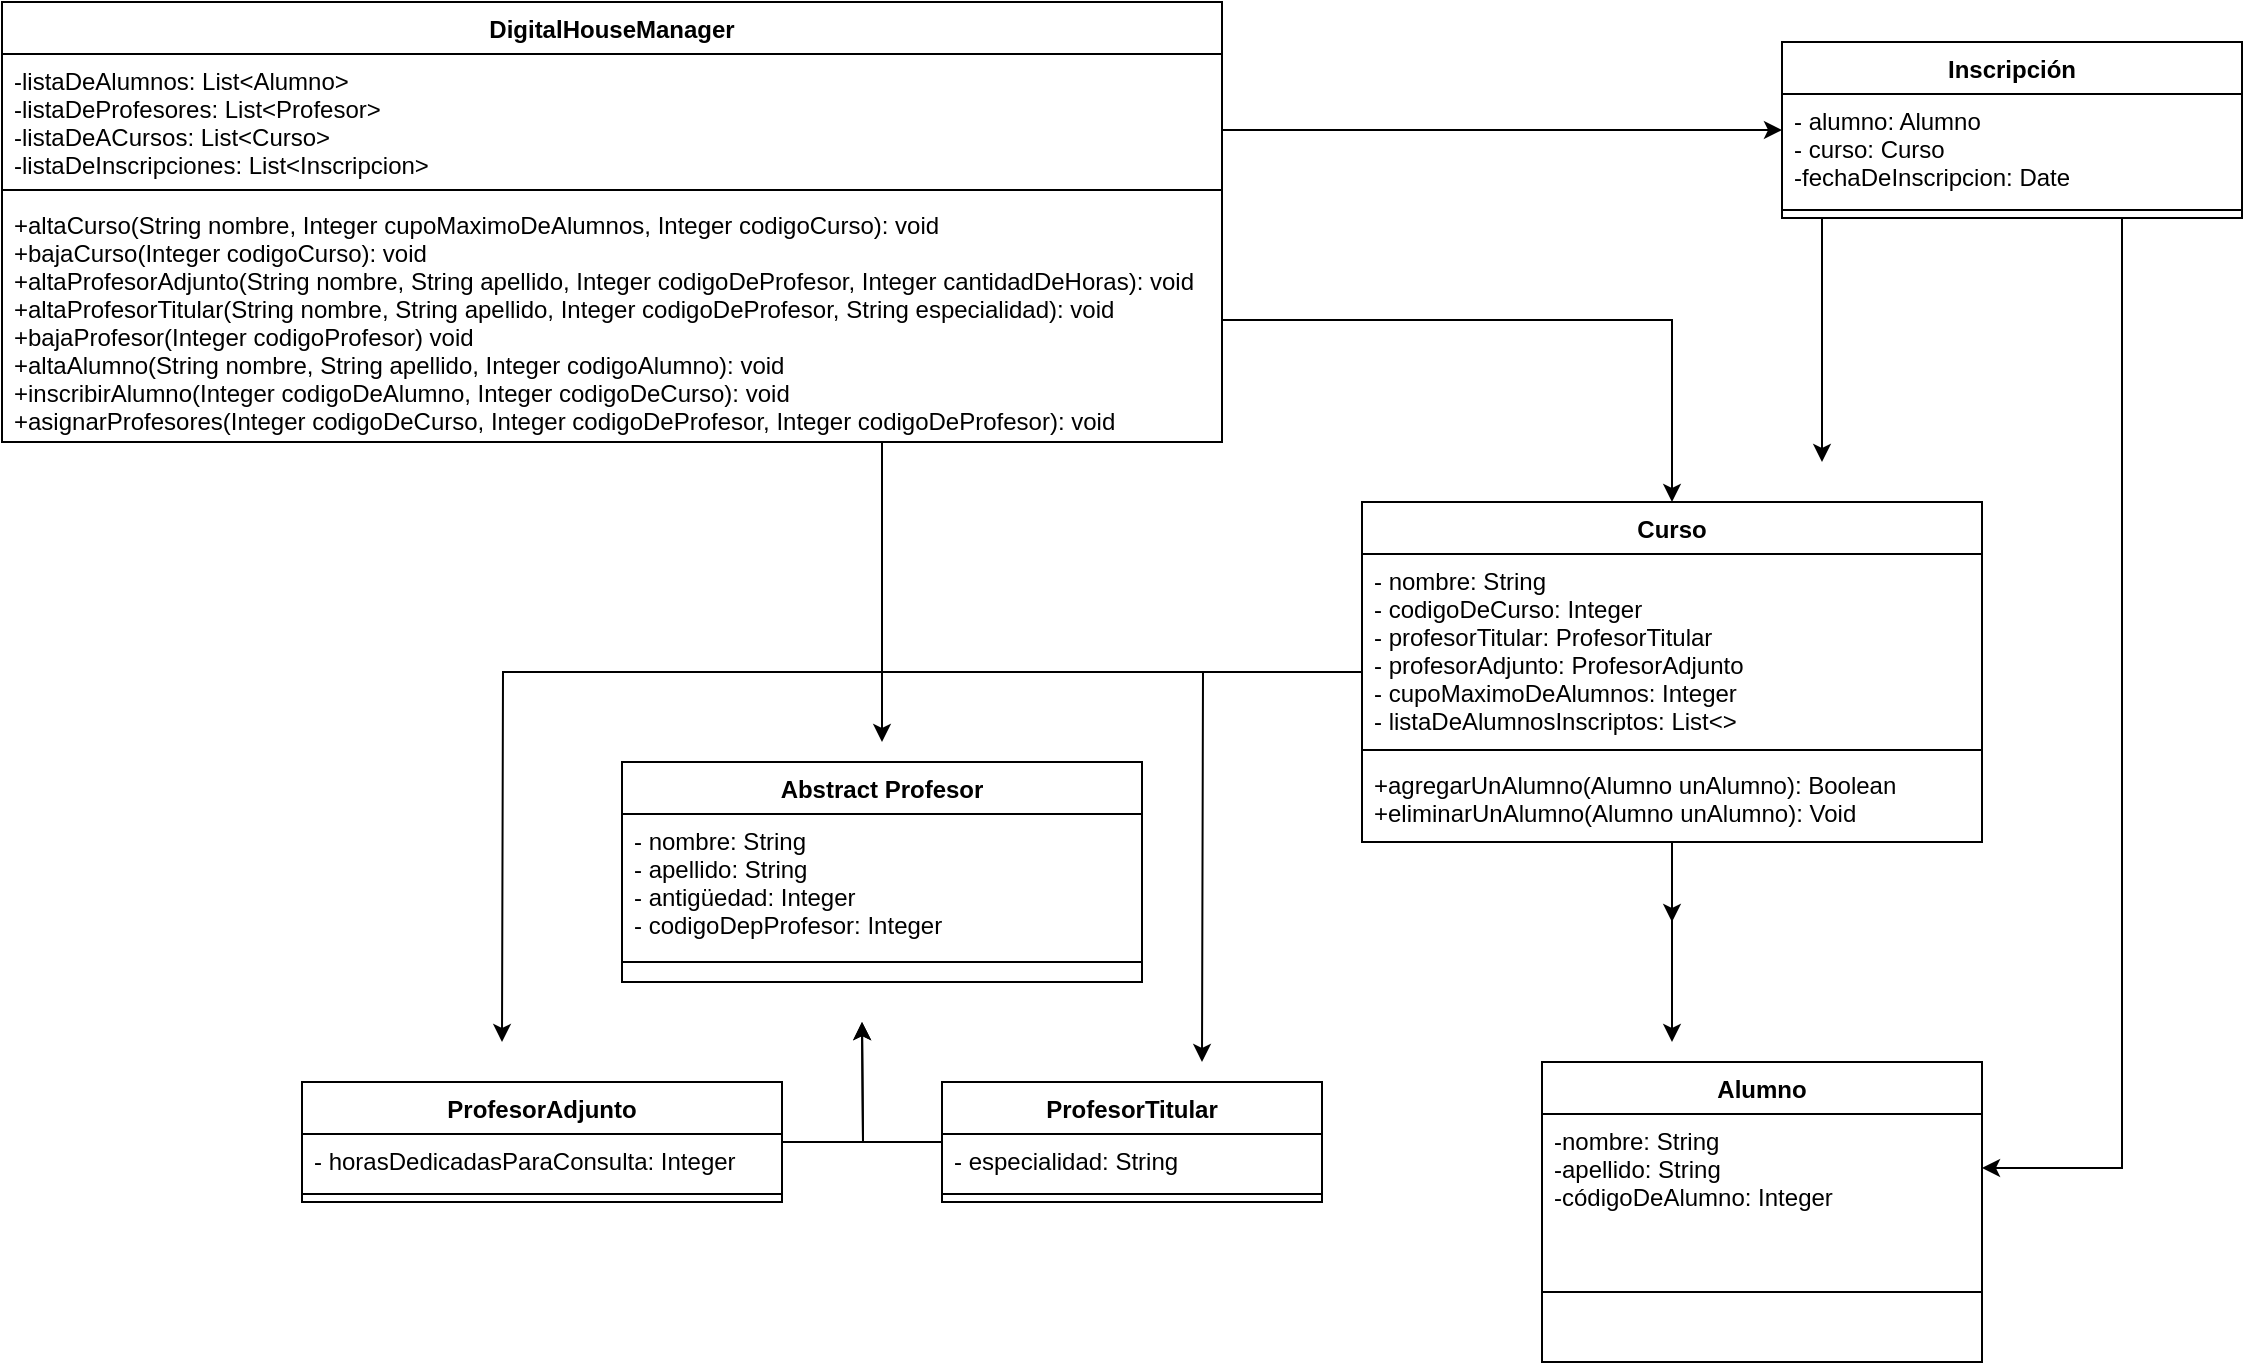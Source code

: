 <mxfile version="12.9.3" type="device"><diagram name="Page-1" id="e7e014a7-5840-1c2e-5031-d8a46d1fe8dd"><mxGraphModel dx="1701" dy="713" grid="1" gridSize="10" guides="1" tooltips="1" connect="1" arrows="1" fold="1" page="1" pageScale="1" pageWidth="1169" pageHeight="826" background="#ffffff" math="0" shadow="0"><root><mxCell id="0"/><mxCell id="1" parent="0"/><mxCell id="cF9lhGoGRqA-1Zfcyaqc-113" style="edgeStyle=orthogonalEdgeStyle;rounded=0;orthogonalLoop=1;jettySize=auto;html=1;" edge="1" parent="1" source="cF9lhGoGRqA-1Zfcyaqc-45"><mxGeometry relative="1" as="geometry"><mxPoint x="450" y="390" as="targetPoint"/><Array as="points"><mxPoint x="450" y="240"/><mxPoint x="450" y="240"/></Array></mxGeometry></mxCell><mxCell id="cF9lhGoGRqA-1Zfcyaqc-45" value="DigitalHouseManager" style="swimlane;fontStyle=1;align=center;verticalAlign=top;childLayout=stackLayout;horizontal=1;startSize=26;horizontalStack=0;resizeParent=1;resizeParentMax=0;resizeLast=0;collapsible=1;marginBottom=0;" vertex="1" parent="1"><mxGeometry x="10" y="20" width="610" height="220" as="geometry"/></mxCell><mxCell id="cF9lhGoGRqA-1Zfcyaqc-46" value="-listaDeAlumnos: List&lt;Alumno&gt;&#10;-listaDeProfesores: List&lt;Profesor&gt;&#10;-listaDeACursos: List&lt;Curso&gt;&#10;-listaDeInscripciones: List&lt;Inscripcion&gt;" style="text;strokeColor=none;fillColor=none;align=left;verticalAlign=top;spacingLeft=4;spacingRight=4;overflow=hidden;rotatable=0;points=[[0,0.5],[1,0.5]];portConstraint=eastwest;" vertex="1" parent="cF9lhGoGRqA-1Zfcyaqc-45"><mxGeometry y="26" width="610" height="64" as="geometry"/></mxCell><mxCell id="cF9lhGoGRqA-1Zfcyaqc-47" value="" style="line;strokeWidth=1;fillColor=none;align=left;verticalAlign=middle;spacingTop=-1;spacingLeft=3;spacingRight=3;rotatable=0;labelPosition=right;points=[];portConstraint=eastwest;" vertex="1" parent="cF9lhGoGRqA-1Zfcyaqc-45"><mxGeometry y="90" width="610" height="8" as="geometry"/></mxCell><mxCell id="cF9lhGoGRqA-1Zfcyaqc-48" value="+altaCurso(String nombre, Integer cupoMaximoDeAlumnos, Integer codigoCurso): void &#10;+bajaCurso(Integer codigoCurso): void&#10;+altaProfesorAdjunto(String nombre, String apellido, Integer codigoDeProfesor, Integer cantidadDeHoras): void&#10;+altaProfesorTitular(String nombre, String apellido, Integer codigoDeProfesor, String especialidad): void&#10;+bajaProfesor(Integer codigoProfesor) void&#10;+altaAlumno(String nombre, String apellido, Integer codigoAlumno): void&#10;+inscribirAlumno(Integer codigoDeAlumno, Integer codigoDeCurso): void&#10;+asignarProfesores(Integer codigoDeCurso, Integer codigoDeProfesor, Integer codigoDeProfesor): void" style="text;strokeColor=none;fillColor=none;align=left;verticalAlign=top;spacingLeft=4;spacingRight=4;overflow=hidden;rotatable=0;points=[[0,0.5],[1,0.5]];portConstraint=eastwest;" vertex="1" parent="cF9lhGoGRqA-1Zfcyaqc-45"><mxGeometry y="98" width="610" height="122" as="geometry"/></mxCell><mxCell id="cF9lhGoGRqA-1Zfcyaqc-88" style="edgeStyle=orthogonalEdgeStyle;rounded=0;orthogonalLoop=1;jettySize=auto;html=1;" edge="1" parent="1" source="cF9lhGoGRqA-1Zfcyaqc-74"><mxGeometry relative="1" as="geometry"><mxPoint x="845" y="540" as="targetPoint"/></mxGeometry></mxCell><mxCell id="cF9lhGoGRqA-1Zfcyaqc-105" style="edgeStyle=orthogonalEdgeStyle;rounded=0;orthogonalLoop=1;jettySize=auto;html=1;" edge="1" parent="1" source="cF9lhGoGRqA-1Zfcyaqc-74"><mxGeometry relative="1" as="geometry"><mxPoint x="610" y="550" as="targetPoint"/></mxGeometry></mxCell><mxCell id="cF9lhGoGRqA-1Zfcyaqc-106" style="edgeStyle=orthogonalEdgeStyle;rounded=0;orthogonalLoop=1;jettySize=auto;html=1;" edge="1" parent="1" source="cF9lhGoGRqA-1Zfcyaqc-74"><mxGeometry relative="1" as="geometry"><mxPoint x="845" y="480" as="targetPoint"/></mxGeometry></mxCell><mxCell id="cF9lhGoGRqA-1Zfcyaqc-107" style="edgeStyle=orthogonalEdgeStyle;rounded=0;orthogonalLoop=1;jettySize=auto;html=1;" edge="1" parent="1" source="cF9lhGoGRqA-1Zfcyaqc-74"><mxGeometry relative="1" as="geometry"><mxPoint x="260" y="540" as="targetPoint"/></mxGeometry></mxCell><mxCell id="cF9lhGoGRqA-1Zfcyaqc-74" value="Curso&#10;" style="swimlane;fontStyle=1;align=center;verticalAlign=top;childLayout=stackLayout;horizontal=1;startSize=26;horizontalStack=0;resizeParent=1;resizeParentMax=0;resizeLast=0;collapsible=1;marginBottom=0;" vertex="1" parent="1"><mxGeometry x="690" y="270" width="310" height="170" as="geometry"/></mxCell><mxCell id="cF9lhGoGRqA-1Zfcyaqc-75" value="- nombre: String&#10;- codigoDeCurso: Integer&#10;- profesorTitular: ProfesorTitular&#10;- profesorAdjunto: ProfesorAdjunto&#10;- cupoMaximoDeAlumnos: Integer&#10;- listaDeAlumnosInscriptos: List&lt;&gt;" style="text;strokeColor=none;fillColor=none;align=left;verticalAlign=top;spacingLeft=4;spacingRight=4;overflow=hidden;rotatable=0;points=[[0,0.5],[1,0.5]];portConstraint=eastwest;" vertex="1" parent="cF9lhGoGRqA-1Zfcyaqc-74"><mxGeometry y="26" width="310" height="94" as="geometry"/></mxCell><mxCell id="cF9lhGoGRqA-1Zfcyaqc-76" value="" style="line;strokeWidth=1;fillColor=none;align=left;verticalAlign=middle;spacingTop=-1;spacingLeft=3;spacingRight=3;rotatable=0;labelPosition=right;points=[];portConstraint=eastwest;" vertex="1" parent="cF9lhGoGRqA-1Zfcyaqc-74"><mxGeometry y="120" width="310" height="8" as="geometry"/></mxCell><mxCell id="cF9lhGoGRqA-1Zfcyaqc-77" value="+agregarUnAlumno(Alumno unAlumno): Boolean&#10;+eliminarUnAlumno(Alumno unAlumno): Void" style="text;strokeColor=none;fillColor=none;align=left;verticalAlign=top;spacingLeft=4;spacingRight=4;overflow=hidden;rotatable=0;points=[[0,0.5],[1,0.5]];portConstraint=eastwest;" vertex="1" parent="cF9lhGoGRqA-1Zfcyaqc-74"><mxGeometry y="128" width="310" height="42" as="geometry"/></mxCell><mxCell id="cF9lhGoGRqA-1Zfcyaqc-79" style="edgeStyle=orthogonalEdgeStyle;rounded=0;orthogonalLoop=1;jettySize=auto;html=1;entryX=0.5;entryY=0;entryDx=0;entryDy=0;" edge="1" parent="1" source="cF9lhGoGRqA-1Zfcyaqc-48" target="cF9lhGoGRqA-1Zfcyaqc-74"><mxGeometry relative="1" as="geometry"/></mxCell><mxCell id="cF9lhGoGRqA-1Zfcyaqc-81" value="Abstract Profesor" style="swimlane;fontStyle=1;align=center;verticalAlign=top;childLayout=stackLayout;horizontal=1;startSize=26;horizontalStack=0;resizeParent=1;resizeParentMax=0;resizeLast=0;collapsible=1;marginBottom=0;" vertex="1" parent="1"><mxGeometry x="320" y="400" width="260" height="110" as="geometry"/></mxCell><mxCell id="cF9lhGoGRqA-1Zfcyaqc-82" value="- nombre: String&#10;- apellido: String&#10;- antigüedad: Integer&#10;- codigoDepProfesor: Integer " style="text;strokeColor=none;fillColor=none;align=left;verticalAlign=top;spacingLeft=4;spacingRight=4;overflow=hidden;rotatable=0;points=[[0,0.5],[1,0.5]];portConstraint=eastwest;" vertex="1" parent="cF9lhGoGRqA-1Zfcyaqc-81"><mxGeometry y="26" width="260" height="64" as="geometry"/></mxCell><mxCell id="cF9lhGoGRqA-1Zfcyaqc-83" value="" style="line;strokeWidth=1;fillColor=none;align=left;verticalAlign=middle;spacingTop=-1;spacingLeft=3;spacingRight=3;rotatable=0;labelPosition=right;points=[];portConstraint=eastwest;" vertex="1" parent="cF9lhGoGRqA-1Zfcyaqc-81"><mxGeometry y="90" width="260" height="20" as="geometry"/></mxCell><mxCell id="cF9lhGoGRqA-1Zfcyaqc-57" value="Alumno" style="swimlane;fontStyle=1;align=center;verticalAlign=top;childLayout=stackLayout;horizontal=1;startSize=26;horizontalStack=0;resizeParent=1;resizeParentMax=0;resizeLast=0;collapsible=1;marginBottom=0;" vertex="1" parent="1"><mxGeometry x="780" y="550" width="220" height="150" as="geometry"/></mxCell><mxCell id="cF9lhGoGRqA-1Zfcyaqc-58" value="-nombre: String&#10;-apellido: String&#10;-códigoDeAlumno: Integer" style="text;strokeColor=none;fillColor=none;align=left;verticalAlign=top;spacingLeft=4;spacingRight=4;overflow=hidden;rotatable=0;points=[[0,0.5],[1,0.5]];portConstraint=eastwest;" vertex="1" parent="cF9lhGoGRqA-1Zfcyaqc-57"><mxGeometry y="26" width="220" height="54" as="geometry"/></mxCell><mxCell id="cF9lhGoGRqA-1Zfcyaqc-59" value="" style="line;strokeWidth=1;fillColor=none;align=left;verticalAlign=middle;spacingTop=-1;spacingLeft=3;spacingRight=3;rotatable=0;labelPosition=right;points=[];portConstraint=eastwest;" vertex="1" parent="cF9lhGoGRqA-1Zfcyaqc-57"><mxGeometry y="80" width="220" height="70" as="geometry"/></mxCell><mxCell id="cF9lhGoGRqA-1Zfcyaqc-101" style="edgeStyle=orthogonalEdgeStyle;rounded=0;orthogonalLoop=1;jettySize=auto;html=1;" edge="1" parent="1" source="cF9lhGoGRqA-1Zfcyaqc-91"><mxGeometry relative="1" as="geometry"><mxPoint x="440" y="530" as="targetPoint"/></mxGeometry></mxCell><mxCell id="cF9lhGoGRqA-1Zfcyaqc-103" style="edgeStyle=orthogonalEdgeStyle;rounded=0;orthogonalLoop=1;jettySize=auto;html=1;" edge="1" parent="1" source="cF9lhGoGRqA-1Zfcyaqc-95"><mxGeometry relative="1" as="geometry"><mxPoint x="440" y="530" as="targetPoint"/></mxGeometry></mxCell><mxCell id="cF9lhGoGRqA-1Zfcyaqc-95" value="ProfesorTitular" style="swimlane;fontStyle=1;align=center;verticalAlign=top;childLayout=stackLayout;horizontal=1;startSize=26;horizontalStack=0;resizeParent=1;resizeParentMax=0;resizeLast=0;collapsible=1;marginBottom=0;" vertex="1" parent="1"><mxGeometry x="480" y="560" width="190" height="60" as="geometry"/></mxCell><mxCell id="cF9lhGoGRqA-1Zfcyaqc-96" value="- especialidad: String" style="text;strokeColor=none;fillColor=none;align=left;verticalAlign=top;spacingLeft=4;spacingRight=4;overflow=hidden;rotatable=0;points=[[0,0.5],[1,0.5]];portConstraint=eastwest;" vertex="1" parent="cF9lhGoGRqA-1Zfcyaqc-95"><mxGeometry y="26" width="190" height="26" as="geometry"/></mxCell><mxCell id="cF9lhGoGRqA-1Zfcyaqc-97" value="" style="line;strokeWidth=1;fillColor=none;align=left;verticalAlign=middle;spacingTop=-1;spacingLeft=3;spacingRight=3;rotatable=0;labelPosition=right;points=[];portConstraint=eastwest;" vertex="1" parent="cF9lhGoGRqA-1Zfcyaqc-95"><mxGeometry y="52" width="190" height="8" as="geometry"/></mxCell><mxCell id="cF9lhGoGRqA-1Zfcyaqc-91" value="ProfesorAdjunto" style="swimlane;fontStyle=1;align=center;verticalAlign=top;childLayout=stackLayout;horizontal=1;startSize=26;horizontalStack=0;resizeParent=1;resizeParentMax=0;resizeLast=0;collapsible=1;marginBottom=0;" vertex="1" parent="1"><mxGeometry x="160" y="560" width="240" height="60" as="geometry"/></mxCell><mxCell id="cF9lhGoGRqA-1Zfcyaqc-92" value="- horasDedicadasParaConsulta: Integer" style="text;strokeColor=none;fillColor=none;align=left;verticalAlign=top;spacingLeft=4;spacingRight=4;overflow=hidden;rotatable=0;points=[[0,0.5],[1,0.5]];portConstraint=eastwest;" vertex="1" parent="cF9lhGoGRqA-1Zfcyaqc-91"><mxGeometry y="26" width="240" height="26" as="geometry"/></mxCell><mxCell id="cF9lhGoGRqA-1Zfcyaqc-93" value="" style="line;strokeWidth=1;fillColor=none;align=left;verticalAlign=middle;spacingTop=-1;spacingLeft=3;spacingRight=3;rotatable=0;labelPosition=right;points=[];portConstraint=eastwest;" vertex="1" parent="cF9lhGoGRqA-1Zfcyaqc-91"><mxGeometry y="52" width="240" height="8" as="geometry"/></mxCell><mxCell id="cF9lhGoGRqA-1Zfcyaqc-112" style="edgeStyle=orthogonalEdgeStyle;rounded=0;orthogonalLoop=1;jettySize=auto;html=1;" edge="1" parent="1" source="cF9lhGoGRqA-1Zfcyaqc-108"><mxGeometry relative="1" as="geometry"><mxPoint x="920" y="250" as="targetPoint"/><Array as="points"><mxPoint x="920" y="150"/><mxPoint x="920" y="150"/></Array></mxGeometry></mxCell><mxCell id="cF9lhGoGRqA-1Zfcyaqc-118" style="edgeStyle=orthogonalEdgeStyle;rounded=0;orthogonalLoop=1;jettySize=auto;html=1;" edge="1" parent="1" source="cF9lhGoGRqA-1Zfcyaqc-108" target="cF9lhGoGRqA-1Zfcyaqc-58"><mxGeometry relative="1" as="geometry"><Array as="points"><mxPoint x="1070" y="603"/></Array></mxGeometry></mxCell><mxCell id="cF9lhGoGRqA-1Zfcyaqc-108" value="Inscripción" style="swimlane;fontStyle=1;align=center;verticalAlign=top;childLayout=stackLayout;horizontal=1;startSize=26;horizontalStack=0;resizeParent=1;resizeParentMax=0;resizeLast=0;collapsible=1;marginBottom=0;" vertex="1" parent="1"><mxGeometry x="900" y="40" width="230" height="88" as="geometry"/></mxCell><mxCell id="cF9lhGoGRqA-1Zfcyaqc-109" value="- alumno: Alumno&#10;- curso: Curso&#10;-fechaDeInscripcion: Date" style="text;strokeColor=none;fillColor=none;align=left;verticalAlign=top;spacingLeft=4;spacingRight=4;overflow=hidden;rotatable=0;points=[[0,0.5],[1,0.5]];portConstraint=eastwest;" vertex="1" parent="cF9lhGoGRqA-1Zfcyaqc-108"><mxGeometry y="26" width="230" height="54" as="geometry"/></mxCell><mxCell id="cF9lhGoGRqA-1Zfcyaqc-110" value="" style="line;strokeWidth=1;fillColor=none;align=left;verticalAlign=middle;spacingTop=-1;spacingLeft=3;spacingRight=3;rotatable=0;labelPosition=right;points=[];portConstraint=eastwest;" vertex="1" parent="cF9lhGoGRqA-1Zfcyaqc-108"><mxGeometry y="80" width="230" height="8" as="geometry"/></mxCell><mxCell id="cF9lhGoGRqA-1Zfcyaqc-114" style="edgeStyle=orthogonalEdgeStyle;rounded=0;orthogonalLoop=1;jettySize=auto;html=1;" edge="1" parent="1" source="cF9lhGoGRqA-1Zfcyaqc-46" target="cF9lhGoGRqA-1Zfcyaqc-108"><mxGeometry relative="1" as="geometry"><Array as="points"><mxPoint x="650" y="84"/><mxPoint x="650" y="84"/></Array></mxGeometry></mxCell></root></mxGraphModel></diagram></mxfile>